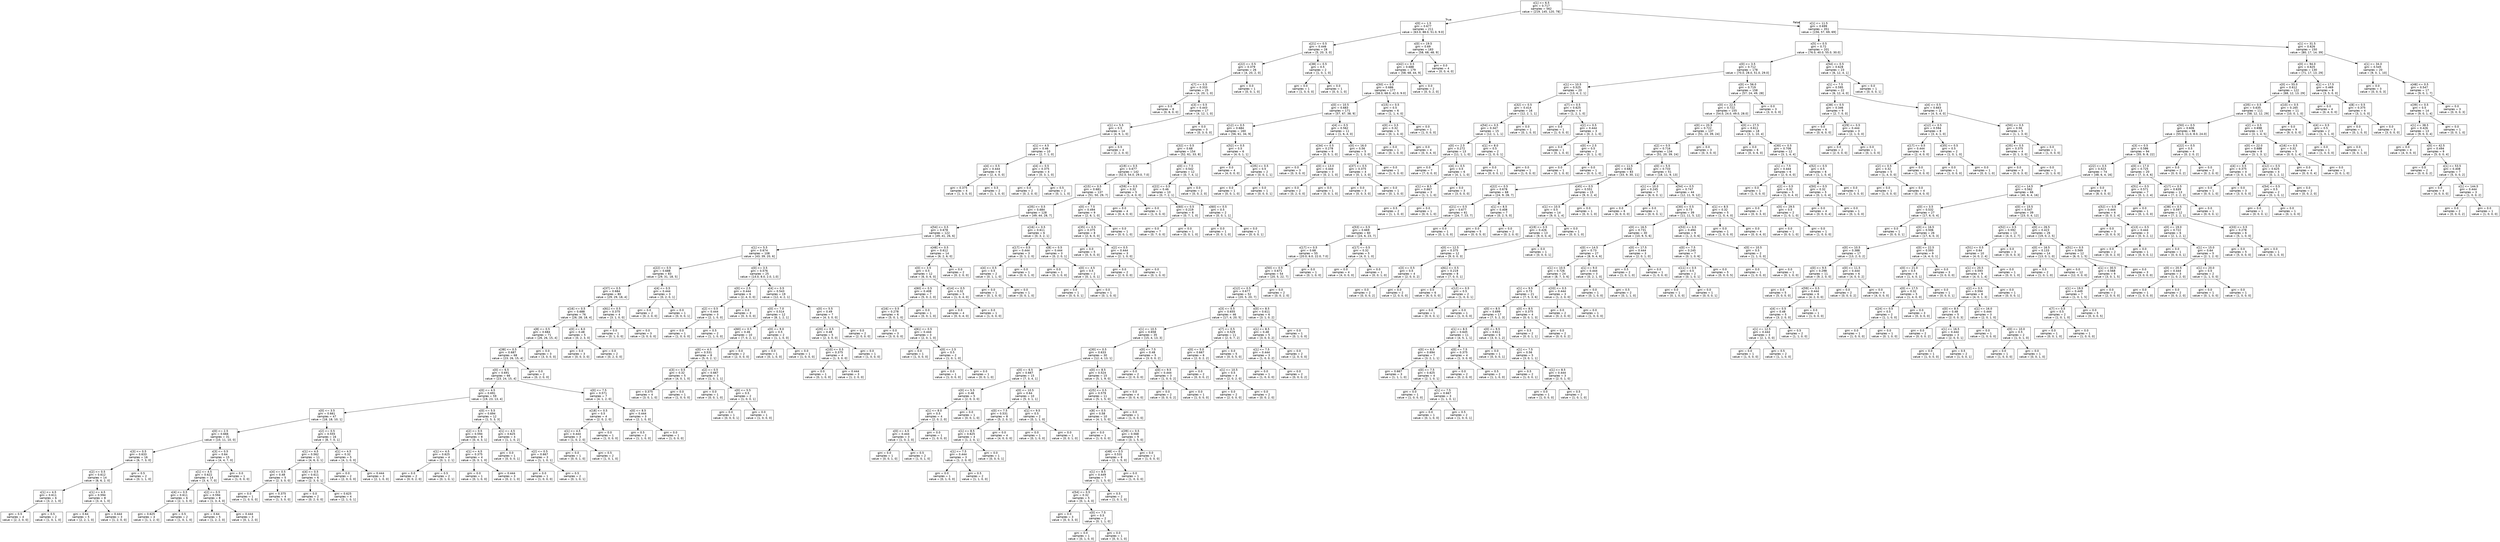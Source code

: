 digraph Tree {
node [shape=box, fontname="helvetica"] ;
edge [fontname="helvetica"] ;
0 [label="x[1] <= 6.5\ngini = 0.717\nsamples = 562\nvalue = [219, 145, 120, 78]"] ;
1 [label="x[0] <= 1.5\ngini = 0.677\nsamples = 211\nvalue = [63.0, 88.0, 51.0, 9.0]"] ;
0 -> 1 [labeldistance=2.5, labelangle=45, headlabel="True"] ;
2 [label="x[21] <= 0.5\ngini = 0.446\nsamples = 28\nvalue = [5, 20, 3, 0]"] ;
1 -> 2 ;
3 [label="x[22] <= 0.5\ngini = 0.379\nsamples = 26\nvalue = [4, 20, 2, 0]"] ;
2 -> 3 ;
4 [label="x[7] <= 0.5\ngini = 0.333\nsamples = 25\nvalue = [4, 20, 1, 0]"] ;
3 -> 4 ;
5 [label="gini = 0.0\nsamples = 8\nvalue = [0, 8, 0, 0]"] ;
4 -> 5 ;
6 [label="x[3] <= 0.5\ngini = 0.443\nsamples = 17\nvalue = [4, 12, 1, 0]"] ;
4 -> 6 ;
7 [label="x[1] <= 5.5\ngini = 0.5\nsamples = 14\nvalue = [4, 9, 1, 0]"] ;
6 -> 7 ;
8 [label="x[1] <= 4.5\ngini = 0.46\nsamples = 10\nvalue = [2, 7, 1, 0]"] ;
7 -> 8 ;
9 [label="x[4] <= 0.5\ngini = 0.444\nsamples = 6\nvalue = [2, 4, 0, 0]"] ;
8 -> 9 ;
10 [label="gini = 0.375\nsamples = 4\nvalue = [1, 3, 0, 0]"] ;
9 -> 10 ;
11 [label="gini = 0.5\nsamples = 2\nvalue = [1, 1, 0, 0]"] ;
9 -> 11 ;
12 [label="x[4] <= 0.5\ngini = 0.375\nsamples = 4\nvalue = [0, 3, 1, 0]"] ;
8 -> 12 ;
13 [label="gini = 0.0\nsamples = 2\nvalue = [0, 2, 0, 0]"] ;
12 -> 13 ;
14 [label="gini = 0.5\nsamples = 2\nvalue = [0, 1, 1, 0]"] ;
12 -> 14 ;
15 [label="gini = 0.5\nsamples = 4\nvalue = [2, 2, 0, 0]"] ;
7 -> 15 ;
16 [label="gini = 0.0\nsamples = 3\nvalue = [0, 3, 0, 0]"] ;
6 -> 16 ;
17 [label="gini = 0.0\nsamples = 1\nvalue = [0, 0, 1, 0]"] ;
3 -> 17 ;
18 [label="x[38] <= 0.5\ngini = 0.5\nsamples = 2\nvalue = [1, 0, 1, 0]"] ;
2 -> 18 ;
19 [label="gini = 0.0\nsamples = 1\nvalue = [1, 0, 0, 0]"] ;
18 -> 19 ;
20 [label="gini = 0.0\nsamples = 1\nvalue = [0, 0, 1, 0]"] ;
18 -> 20 ;
21 [label="x[0] <= 19.5\ngini = 0.69\nsamples = 183\nvalue = [58, 68, 48, 9]"] ;
1 -> 21 ;
22 [label="x[42] <= 0.5\ngini = 0.688\nsamples = 179\nvalue = [58, 68, 44, 9]"] ;
21 -> 22 ;
23 [label="x[50] <= 0.5\ngini = 0.686\nsamples = 177\nvalue = [58.0, 68.0, 42.0, 9.0]"] ;
22 -> 23 ;
24 [label="x[0] <= 10.5\ngini = 0.683\nsamples = 171\nvalue = [57, 67, 38, 9]"] ;
23 -> 24 ;
25 [label="x[12] <= 0.5\ngini = 0.684\nsamples = 160\nvalue = [56, 61, 34, 9]"] ;
24 -> 25 ;
26 [label="x[32] <= 0.5\ngini = 0.68\nsamples = 154\nvalue = [52, 61, 33, 8]"] ;
25 -> 26 ;
27 [label="x[19] <= 0.5\ngini = 0.677\nsamples = 142\nvalue = [52.0, 54.0, 29.0, 7.0]"] ;
26 -> 27 ;
28 [label="x[15] <= 0.5\ngini = 0.681\nsamples = 137\nvalue = [51, 50, 29, 7]"] ;
27 -> 28 ;
29 [label="x[35] <= 0.5\ngini = 0.684\nsamples = 128\nvalue = [49, 44, 28, 7]"] ;
28 -> 29 ;
30 [label="x[54] <= 0.5\ngini = 0.678\nsamples = 122\nvalue = [49, 41, 26, 6]"] ;
29 -> 30 ;
31 [label="x[1] <= 5.5\ngini = 0.674\nsamples = 108\nvalue = [43, 39, 20, 6]"] ;
30 -> 31 ;
32 [label="x[22] <= 0.5\ngini = 0.688\nsamples = 83\nvalue = [29, 31, 18, 5]"] ;
31 -> 32 ;
33 [label="x[37] <= 0.5\ngini = 0.684\nsamples = 80\nvalue = [29, 29, 18, 4]"] ;
32 -> 33 ;
34 [label="x[16] <= 0.5\ngini = 0.688\nsamples = 76\nvalue = [26, 28, 18, 4]"] ;
33 -> 34 ;
35 [label="x[8] <= 0.5\ngini = 0.684\nsamples = 71\nvalue = [26, 26, 15, 4]"] ;
34 -> 35 ;
36 [label="x[38] <= 0.5\ngini = 0.687\nsamples = 68\nvalue = [23, 26, 15, 4]"] ;
35 -> 36 ;
37 [label="x[0] <= 6.5\ngini = 0.691\nsamples = 66\nvalue = [23, 24, 15, 4]"] ;
36 -> 37 ;
38 [label="x[0] <= 4.5\ngini = 0.691\nsamples = 59\nvalue = [19, 23, 13, 4]"] ;
37 -> 38 ;
39 [label="x[0] <= 3.5\ngini = 0.661\nsamples = 47\nvalue = [18, 18, 10, 1]"] ;
38 -> 39 ;
40 [label="x[0] <= 2.5\ngini = 0.666\nsamples = 31\nvalue = [10, 11, 10, 0]"] ;
39 -> 40 ;
41 [label="x[3] <= 0.5\ngini = 0.633\nsamples = 16\nvalue = [6, 7, 3, 0]"] ;
40 -> 41 ;
42 [label="x[2] <= 0.5\ngini = 0.612\nsamples = 14\nvalue = [6, 6, 2, 0]"] ;
41 -> 42 ;
43 [label="x[1] <= 4.5\ngini = 0.611\nsamples = 6\nvalue = [3, 2, 1, 0]"] ;
42 -> 43 ;
44 [label="gini = 0.5\nsamples = 4\nvalue = [2, 2, 0, 0]"] ;
43 -> 44 ;
45 [label="gini = 0.5\nsamples = 2\nvalue = [1, 0, 1, 0]"] ;
43 -> 45 ;
46 [label="x[1] <= 4.5\ngini = 0.594\nsamples = 8\nvalue = [3, 4, 1, 0]"] ;
42 -> 46 ;
47 [label="gini = 0.64\nsamples = 5\nvalue = [2, 2, 1, 0]"] ;
46 -> 47 ;
48 [label="gini = 0.444\nsamples = 3\nvalue = [1, 2, 0, 0]"] ;
46 -> 48 ;
49 [label="gini = 0.5\nsamples = 2\nvalue = [0, 1, 1, 0]"] ;
41 -> 49 ;
50 [label="x[3] <= 0.5\ngini = 0.64\nsamples = 15\nvalue = [4, 4, 7, 0]"] ;
40 -> 50 ;
51 [label="x[1] <= 4.5\ngini = 0.622\nsamples = 14\nvalue = [3, 4, 7, 0]"] ;
50 -> 51 ;
52 [label="x[4] <= 0.5\ngini = 0.611\nsamples = 6\nvalue = [2, 1, 3, 0]"] ;
51 -> 52 ;
53 [label="gini = 0.625\nsamples = 4\nvalue = [1, 1, 2, 0]"] ;
52 -> 53 ;
54 [label="gini = 0.5\nsamples = 2\nvalue = [1, 0, 1, 0]"] ;
52 -> 54 ;
55 [label="x[2] <= 0.5\ngini = 0.594\nsamples = 8\nvalue = [1, 3, 4, 0]"] ;
51 -> 55 ;
56 [label="gini = 0.64\nsamples = 5\nvalue = [1, 2, 2, 0]"] ;
55 -> 56 ;
57 [label="gini = 0.444\nsamples = 3\nvalue = [0, 1, 2, 0]"] ;
55 -> 57 ;
58 [label="gini = 0.0\nsamples = 1\nvalue = [1, 0, 0, 0]"] ;
50 -> 58 ;
59 [label="x[2] <= 0.5\ngini = 0.555\nsamples = 16\nvalue = [8, 7, 0, 1]"] ;
39 -> 59 ;
60 [label="x[1] <= 4.5\ngini = 0.562\nsamples = 11\nvalue = [4, 6, 0, 1]"] ;
59 -> 60 ;
61 [label="x[4] <= 0.5\ngini = 0.48\nsamples = 5\nvalue = [2, 3, 0, 0]"] ;
60 -> 61 ;
62 [label="gini = 0.0\nsamples = 1\nvalue = [1, 0, 0, 0]"] ;
61 -> 62 ;
63 [label="gini = 0.375\nsamples = 4\nvalue = [1, 3, 0, 0]"] ;
61 -> 63 ;
64 [label="x[4] <= 0.5\ngini = 0.611\nsamples = 6\nvalue = [2, 3, 0, 1]"] ;
60 -> 64 ;
65 [label="gini = 0.0\nsamples = 2\nvalue = [0, 2, 0, 0]"] ;
64 -> 65 ;
66 [label="gini = 0.625\nsamples = 4\nvalue = [2, 1, 0, 1]"] ;
64 -> 66 ;
67 [label="x[1] <= 4.5\ngini = 0.32\nsamples = 5\nvalue = [4, 1, 0, 0]"] ;
59 -> 67 ;
68 [label="gini = 0.0\nsamples = 2\nvalue = [2, 0, 0, 0]"] ;
67 -> 68 ;
69 [label="gini = 0.444\nsamples = 3\nvalue = [2, 1, 0, 0]"] ;
67 -> 69 ;
70 [label="x[0] <= 5.5\ngini = 0.694\nsamples = 12\nvalue = [1, 5, 3, 3]"] ;
38 -> 70 ;
71 [label="x[2] <= 0.5\ngini = 0.594\nsamples = 8\nvalue = [0, 4, 3, 1]"] ;
70 -> 71 ;
72 [label="x[1] <= 4.5\ngini = 0.625\nsamples = 4\nvalue = [0, 1, 2, 1]"] ;
71 -> 72 ;
73 [label="gini = 0.0\nsamples = 2\nvalue = [0, 0, 2, 0]"] ;
72 -> 73 ;
74 [label="gini = 0.5\nsamples = 2\nvalue = [0, 1, 0, 1]"] ;
72 -> 74 ;
75 [label="x[1] <= 4.5\ngini = 0.375\nsamples = 4\nvalue = [0, 3, 1, 0]"] ;
71 -> 75 ;
76 [label="gini = 0.0\nsamples = 1\nvalue = [0, 1, 0, 0]"] ;
75 -> 76 ;
77 [label="gini = 0.444\nsamples = 3\nvalue = [0, 2, 1, 0]"] ;
75 -> 77 ;
78 [label="x[1] <= 4.5\ngini = 0.625\nsamples = 4\nvalue = [1, 1, 0, 2]"] ;
70 -> 78 ;
79 [label="gini = 0.0\nsamples = 1\nvalue = [0, 0, 0, 1]"] ;
78 -> 79 ;
80 [label="x[2] <= 0.5\ngini = 0.667\nsamples = 3\nvalue = [1, 1, 0, 1]"] ;
78 -> 80 ;
81 [label="gini = 0.0\nsamples = 1\nvalue = [1, 0, 0, 0]"] ;
80 -> 81 ;
82 [label="gini = 0.5\nsamples = 2\nvalue = [0, 1, 0, 1]"] ;
80 -> 82 ;
83 [label="x[0] <= 7.5\ngini = 0.571\nsamples = 7\nvalue = [4, 1, 2, 0]"] ;
37 -> 83 ;
84 [label="x[18] <= 0.5\ngini = 0.5\nsamples = 4\nvalue = [2, 0, 2, 0]"] ;
83 -> 84 ;
85 [label="x[1] <= 4.5\ngini = 0.444\nsamples = 3\nvalue = [1, 0, 2, 0]"] ;
84 -> 85 ;
86 [label="gini = 0.0\nsamples = 1\nvalue = [0, 0, 1, 0]"] ;
85 -> 86 ;
87 [label="gini = 0.5\nsamples = 2\nvalue = [1, 0, 1, 0]"] ;
85 -> 87 ;
88 [label="gini = 0.0\nsamples = 1\nvalue = [1, 0, 0, 0]"] ;
84 -> 88 ;
89 [label="x[0] <= 8.5\ngini = 0.444\nsamples = 3\nvalue = [2, 1, 0, 0]"] ;
83 -> 89 ;
90 [label="gini = 0.5\nsamples = 2\nvalue = [1, 1, 0, 0]"] ;
89 -> 90 ;
91 [label="gini = 0.0\nsamples = 1\nvalue = [1, 0, 0, 0]"] ;
89 -> 91 ;
92 [label="gini = 0.0\nsamples = 2\nvalue = [0, 2, 0, 0]"] ;
36 -> 92 ;
93 [label="gini = 0.0\nsamples = 3\nvalue = [3, 0, 0, 0]"] ;
35 -> 93 ;
94 [label="x[0] <= 6.0\ngini = 0.48\nsamples = 5\nvalue = [0, 2, 3, 0]"] ;
34 -> 94 ;
95 [label="gini = 0.0\nsamples = 3\nvalue = [0, 0, 3, 0]"] ;
94 -> 95 ;
96 [label="gini = 0.0\nsamples = 2\nvalue = [0, 2, 0, 0]"] ;
94 -> 96 ;
97 [label="x[61] <= 0.5\ngini = 0.375\nsamples = 4\nvalue = [3, 1, 0, 0]"] ;
33 -> 97 ;
98 [label="gini = 0.0\nsamples = 1\nvalue = [0, 1, 0, 0]"] ;
97 -> 98 ;
99 [label="gini = 0.0\nsamples = 3\nvalue = [3, 0, 0, 0]"] ;
97 -> 99 ;
100 [label="x[4] <= 0.5\ngini = 0.444\nsamples = 3\nvalue = [0, 2, 0, 1]"] ;
32 -> 100 ;
101 [label="gini = 0.0\nsamples = 2\nvalue = [0, 2, 0, 0]"] ;
100 -> 101 ;
102 [label="gini = 0.0\nsamples = 1\nvalue = [0, 0, 0, 1]"] ;
100 -> 102 ;
103 [label="x[0] <= 3.5\ngini = 0.576\nsamples = 25\nvalue = [14.0, 8.0, 2.0, 1.0]"] ;
31 -> 103 ;
104 [label="x[0] <= 2.5\ngini = 0.444\nsamples = 6\nvalue = [2, 4, 0, 0]"] ;
103 -> 104 ;
105 [label="x[2] <= 0.5\ngini = 0.444\nsamples = 3\nvalue = [2, 1, 0, 0]"] ;
104 -> 105 ;
106 [label="gini = 0.0\nsamples = 1\nvalue = [1, 0, 0, 0]"] ;
105 -> 106 ;
107 [label="gini = 0.5\nsamples = 2\nvalue = [1, 1, 0, 0]"] ;
105 -> 107 ;
108 [label="gini = 0.0\nsamples = 3\nvalue = [0, 3, 0, 0]"] ;
104 -> 108 ;
109 [label="x[4] <= 0.5\ngini = 0.543\nsamples = 19\nvalue = [12, 4, 2, 1]"] ;
103 -> 109 ;
110 [label="x[0] <= 7.0\ngini = 0.514\nsamples = 12\nvalue = [8, 1, 2, 1]"] ;
109 -> 110 ;
111 [label="x[60] <= 0.5\ngini = 0.46\nsamples = 10\nvalue = [7, 0, 2, 1]"] ;
110 -> 111 ;
112 [label="x[0] <= 4.5\ngini = 0.531\nsamples = 8\nvalue = [5, 0, 2, 1]"] ;
111 -> 112 ;
113 [label="x[3] <= 0.5\ngini = 0.32\nsamples = 5\nvalue = [4, 0, 1, 0]"] ;
112 -> 113 ;
114 [label="gini = 0.375\nsamples = 4\nvalue = [3, 0, 1, 0]"] ;
113 -> 114 ;
115 [label="gini = 0.0\nsamples = 1\nvalue = [1, 0, 0, 0]"] ;
113 -> 115 ;
116 [label="x[2] <= 0.5\ngini = 0.667\nsamples = 3\nvalue = [1, 0, 1, 1]"] ;
112 -> 116 ;
117 [label="gini = 0.0\nsamples = 1\nvalue = [0, 0, 1, 0]"] ;
116 -> 117 ;
118 [label="x[0] <= 5.5\ngini = 0.5\nsamples = 2\nvalue = [1, 0, 0, 1]"] ;
116 -> 118 ;
119 [label="gini = 0.0\nsamples = 1\nvalue = [0, 0, 0, 1]"] ;
118 -> 119 ;
120 [label="gini = 0.0\nsamples = 1\nvalue = [1, 0, 0, 0]"] ;
118 -> 120 ;
121 [label="gini = 0.0\nsamples = 2\nvalue = [2, 0, 0, 0]"] ;
111 -> 121 ;
122 [label="x[0] <= 9.0\ngini = 0.5\nsamples = 2\nvalue = [1, 1, 0, 0]"] ;
110 -> 122 ;
123 [label="gini = 0.0\nsamples = 1\nvalue = [0, 1, 0, 0]"] ;
122 -> 123 ;
124 [label="gini = 0.0\nsamples = 1\nvalue = [1, 0, 0, 0]"] ;
122 -> 124 ;
125 [label="x[0] <= 5.5\ngini = 0.49\nsamples = 7\nvalue = [4, 3, 0, 0]"] ;
109 -> 125 ;
126 [label="x[20] <= 0.5\ngini = 0.48\nsamples = 5\nvalue = [2, 3, 0, 0]"] ;
125 -> 126 ;
127 [label="x[10] <= 0.5\ngini = 0.375\nsamples = 4\nvalue = [1, 3, 0, 0]"] ;
126 -> 127 ;
128 [label="gini = 0.0\nsamples = 1\nvalue = [0, 1, 0, 0]"] ;
127 -> 128 ;
129 [label="gini = 0.444\nsamples = 3\nvalue = [1, 2, 0, 0]"] ;
127 -> 129 ;
130 [label="gini = 0.0\nsamples = 1\nvalue = [1, 0, 0, 0]"] ;
126 -> 130 ;
131 [label="gini = 0.0\nsamples = 2\nvalue = [2, 0, 0, 0]"] ;
125 -> 131 ;
132 [label="x[48] <= 0.5\ngini = 0.612\nsamples = 14\nvalue = [6, 2, 6, 0]"] ;
30 -> 132 ;
133 [label="x[0] <= 3.5\ngini = 0.5\nsamples = 12\nvalue = [6, 0, 6, 0]"] ;
132 -> 133 ;
134 [label="x[60] <= 0.5\ngini = 0.408\nsamples = 7\nvalue = [5, 0, 2, 0]"] ;
133 -> 134 ;
135 [label="x[16] <= 0.5\ngini = 0.278\nsamples = 6\nvalue = [5, 0, 1, 0]"] ;
134 -> 135 ;
136 [label="gini = 0.0\nsamples = 3\nvalue = [3, 0, 0, 0]"] ;
135 -> 136 ;
137 [label="x[61] <= 0.5\ngini = 0.444\nsamples = 3\nvalue = [2, 0, 1, 0]"] ;
135 -> 137 ;
138 [label="gini = 0.0\nsamples = 1\nvalue = [1, 0, 0, 0]"] ;
137 -> 138 ;
139 [label="x[0] <= 2.5\ngini = 0.5\nsamples = 2\nvalue = [1, 0, 1, 0]"] ;
137 -> 139 ;
140 [label="gini = 0.0\nsamples = 1\nvalue = [1, 0, 0, 0]"] ;
139 -> 140 ;
141 [label="gini = 0.0\nsamples = 1\nvalue = [0, 0, 1, 0]"] ;
139 -> 141 ;
142 [label="gini = 0.0\nsamples = 1\nvalue = [0, 0, 1, 0]"] ;
134 -> 142 ;
143 [label="x[14] <= 0.5\ngini = 0.32\nsamples = 5\nvalue = [1, 0, 4, 0]"] ;
133 -> 143 ;
144 [label="gini = 0.0\nsamples = 4\nvalue = [0, 0, 4, 0]"] ;
143 -> 144 ;
145 [label="gini = 0.0\nsamples = 1\nvalue = [1, 0, 0, 0]"] ;
143 -> 145 ;
146 [label="gini = 0.0\nsamples = 2\nvalue = [0, 2, 0, 0]"] ;
132 -> 146 ;
147 [label="x[16] <= 0.5\ngini = 0.611\nsamples = 6\nvalue = [0, 3, 2, 1]"] ;
29 -> 147 ;
148 [label="x[17] <= 0.5\ngini = 0.444\nsamples = 3\nvalue = [0, 1, 2, 0]"] ;
147 -> 148 ;
149 [label="x[4] <= 0.5\ngini = 0.5\nsamples = 2\nvalue = [0, 1, 1, 0]"] ;
148 -> 149 ;
150 [label="gini = 0.0\nsamples = 1\nvalue = [0, 1, 0, 0]"] ;
149 -> 150 ;
151 [label="gini = 0.0\nsamples = 1\nvalue = [0, 0, 1, 0]"] ;
149 -> 151 ;
152 [label="gini = 0.0\nsamples = 1\nvalue = [0, 0, 1, 0]"] ;
148 -> 152 ;
153 [label="x[8] <= 0.5\ngini = 0.444\nsamples = 3\nvalue = [0, 2, 0, 1]"] ;
147 -> 153 ;
154 [label="gini = 0.0\nsamples = 1\nvalue = [0, 1, 0, 0]"] ;
153 -> 154 ;
155 [label="x[0] <= 4.5\ngini = 0.5\nsamples = 2\nvalue = [0, 1, 0, 1]"] ;
153 -> 155 ;
156 [label="gini = 0.0\nsamples = 1\nvalue = [0, 0, 0, 1]"] ;
155 -> 156 ;
157 [label="gini = 0.0\nsamples = 1\nvalue = [0, 1, 0, 0]"] ;
155 -> 157 ;
158 [label="x[0] <= 7.5\ngini = 0.494\nsamples = 9\nvalue = [2, 6, 1, 0]"] ;
28 -> 158 ;
159 [label="x[35] <= 0.5\ngini = 0.375\nsamples = 8\nvalue = [2, 6, 0, 0]"] ;
158 -> 159 ;
160 [label="gini = 0.0\nsamples = 5\nvalue = [0, 5, 0, 0]"] ;
159 -> 160 ;
161 [label="x[2] <= 0.5\ngini = 0.444\nsamples = 3\nvalue = [2, 1, 0, 0]"] ;
159 -> 161 ;
162 [label="gini = 0.0\nsamples = 2\nvalue = [2, 0, 0, 0]"] ;
161 -> 162 ;
163 [label="gini = 0.0\nsamples = 1\nvalue = [0, 1, 0, 0]"] ;
161 -> 163 ;
164 [label="gini = 0.0\nsamples = 1\nvalue = [0, 0, 1, 0]"] ;
158 -> 164 ;
165 [label="x[59] <= 0.5\ngini = 0.32\nsamples = 5\nvalue = [1, 4, 0, 0]"] ;
27 -> 165 ;
166 [label="gini = 0.0\nsamples = 4\nvalue = [0, 4, 0, 0]"] ;
165 -> 166 ;
167 [label="gini = 0.0\nsamples = 1\nvalue = [1, 0, 0, 0]"] ;
165 -> 167 ;
168 [label="x[0] <= 7.5\ngini = 0.542\nsamples = 12\nvalue = [0, 7, 4, 1]"] ;
26 -> 168 ;
169 [label="x[22] <= 0.5\ngini = 0.46\nsamples = 10\nvalue = [0, 7, 2, 1]"] ;
168 -> 169 ;
170 [label="x[60] <= 0.5\ngini = 0.219\nsamples = 8\nvalue = [0, 7, 1, 0]"] ;
169 -> 170 ;
171 [label="gini = 0.0\nsamples = 7\nvalue = [0, 7, 0, 0]"] ;
170 -> 171 ;
172 [label="gini = 0.0\nsamples = 1\nvalue = [0, 0, 1, 0]"] ;
170 -> 172 ;
173 [label="x[60] <= 0.5\ngini = 0.5\nsamples = 2\nvalue = [0, 0, 1, 1]"] ;
169 -> 173 ;
174 [label="gini = 0.0\nsamples = 1\nvalue = [0, 0, 1, 0]"] ;
173 -> 174 ;
175 [label="gini = 0.0\nsamples = 1\nvalue = [0, 0, 0, 1]"] ;
173 -> 175 ;
176 [label="gini = 0.0\nsamples = 2\nvalue = [0, 0, 2, 0]"] ;
168 -> 176 ;
177 [label="x[52] <= 0.5\ngini = 0.5\nsamples = 6\nvalue = [4, 0, 1, 1]"] ;
25 -> 177 ;
178 [label="gini = 0.0\nsamples = 4\nvalue = [4, 0, 0, 0]"] ;
177 -> 178 ;
179 [label="x[35] <= 0.5\ngini = 0.5\nsamples = 2\nvalue = [0, 0, 1, 1]"] ;
177 -> 179 ;
180 [label="gini = 0.0\nsamples = 1\nvalue = [0, 0, 1, 0]"] ;
179 -> 180 ;
181 [label="gini = 0.0\nsamples = 1\nvalue = [0, 0, 0, 1]"] ;
179 -> 181 ;
182 [label="x[4] <= 0.5\ngini = 0.562\nsamples = 11\nvalue = [1, 6, 4, 0]"] ;
24 -> 182 ;
183 [label="x[34] <= 0.5\ngini = 0.278\nsamples = 6\nvalue = [0, 5, 1, 0]"] ;
182 -> 183 ;
184 [label="gini = 0.0\nsamples = 3\nvalue = [0, 3, 0, 0]"] ;
183 -> 184 ;
185 [label="x[0] <= 13.0\ngini = 0.444\nsamples = 3\nvalue = [0, 2, 1, 0]"] ;
183 -> 185 ;
186 [label="gini = 0.0\nsamples = 2\nvalue = [0, 2, 0, 0]"] ;
185 -> 186 ;
187 [label="gini = 0.0\nsamples = 1\nvalue = [0, 0, 1, 0]"] ;
185 -> 187 ;
188 [label="x[0] <= 16.0\ngini = 0.56\nsamples = 5\nvalue = [1, 1, 3, 0]"] ;
182 -> 188 ;
189 [label="x[37] <= 0.5\ngini = 0.375\nsamples = 4\nvalue = [0, 1, 3, 0]"] ;
188 -> 189 ;
190 [label="gini = 0.0\nsamples = 3\nvalue = [0, 0, 3, 0]"] ;
189 -> 190 ;
191 [label="gini = 0.0\nsamples = 1\nvalue = [0, 1, 0, 0]"] ;
189 -> 191 ;
192 [label="gini = 0.0\nsamples = 1\nvalue = [1, 0, 0, 0]"] ;
188 -> 192 ;
193 [label="x[15] <= 0.5\ngini = 0.5\nsamples = 6\nvalue = [1, 1, 4, 0]"] ;
23 -> 193 ;
194 [label="x[0] <= 3.5\ngini = 0.32\nsamples = 5\nvalue = [0, 1, 4, 0]"] ;
193 -> 194 ;
195 [label="gini = 0.0\nsamples = 1\nvalue = [0, 1, 0, 0]"] ;
194 -> 195 ;
196 [label="gini = 0.0\nsamples = 4\nvalue = [0, 0, 4, 0]"] ;
194 -> 196 ;
197 [label="gini = 0.0\nsamples = 1\nvalue = [1, 0, 0, 0]"] ;
193 -> 197 ;
198 [label="gini = 0.0\nsamples = 2\nvalue = [0, 0, 2, 0]"] ;
22 -> 198 ;
199 [label="gini = 0.0\nsamples = 4\nvalue = [0, 0, 4, 0]"] ;
21 -> 199 ;
200 [label="x[1] <= 11.5\ngini = 0.699\nsamples = 351\nvalue = [156, 57, 69, 69]"] ;
0 -> 200 [labeldistance=2.5, labelangle=-45, headlabel="False"] ;
201 [label="x[5] <= 0.5\ngini = 0.72\nsamples = 201\nvalue = [76.0, 40.0, 55.0, 30.0]"] ;
200 -> 201 ;
202 [label="x[0] <= 3.5\ngini = 0.712\nsamples = 178\nvalue = [70.0, 28.0, 51.0, 29.0]"] ;
201 -> 202 ;
203 [label="x[1] <= 10.5\ngini = 0.525\nsamples = 20\nvalue = [13, 4, 2, 1]"] ;
202 -> 203 ;
204 [label="x[32] <= 0.5\ngini = 0.414\nsamples = 16\nvalue = [12, 2, 1, 1]"] ;
203 -> 204 ;
205 [label="x[54] <= 0.5\ngini = 0.347\nsamples = 15\nvalue = [12, 1, 1, 1]"] ;
204 -> 205 ;
206 [label="x[0] <= 2.5\ngini = 0.272\nsamples = 13\nvalue = [11, 1, 1, 0]"] ;
205 -> 206 ;
207 [label="gini = 0.0\nsamples = 7\nvalue = [7, 0, 0, 0]"] ;
206 -> 207 ;
208 [label="x[4] <= 0.5\ngini = 0.5\nsamples = 6\nvalue = [4, 1, 1, 0]"] ;
206 -> 208 ;
209 [label="x[1] <= 8.5\ngini = 0.667\nsamples = 3\nvalue = [1, 1, 1, 0]"] ;
208 -> 209 ;
210 [label="gini = 0.5\nsamples = 2\nvalue = [1, 1, 0, 0]"] ;
209 -> 210 ;
211 [label="gini = 0.0\nsamples = 1\nvalue = [0, 0, 1, 0]"] ;
209 -> 211 ;
212 [label="gini = 0.0\nsamples = 3\nvalue = [3, 0, 0, 0]"] ;
208 -> 212 ;
213 [label="x[1] <= 8.0\ngini = 0.5\nsamples = 2\nvalue = [1, 0, 0, 1]"] ;
205 -> 213 ;
214 [label="gini = 0.0\nsamples = 1\nvalue = [0, 0, 0, 1]"] ;
213 -> 214 ;
215 [label="gini = 0.0\nsamples = 1\nvalue = [1, 0, 0, 0]"] ;
213 -> 215 ;
216 [label="gini = 0.0\nsamples = 1\nvalue = [0, 1, 0, 0]"] ;
204 -> 216 ;
217 [label="x[7] <= 0.5\ngini = 0.625\nsamples = 4\nvalue = [1, 2, 1, 0]"] ;
203 -> 217 ;
218 [label="gini = 0.0\nsamples = 1\nvalue = [1, 0, 0, 0]"] ;
217 -> 218 ;
219 [label="x[2] <= 0.5\ngini = 0.444\nsamples = 3\nvalue = [0, 2, 1, 0]"] ;
217 -> 219 ;
220 [label="gini = 0.0\nsamples = 1\nvalue = [0, 1, 0, 0]"] ;
219 -> 220 ;
221 [label="x[0] <= 2.5\ngini = 0.5\nsamples = 2\nvalue = [0, 1, 1, 0]"] ;
219 -> 221 ;
222 [label="gini = 0.0\nsamples = 1\nvalue = [0, 1, 0, 0]"] ;
221 -> 222 ;
223 [label="gini = 0.0\nsamples = 1\nvalue = [0, 0, 1, 0]"] ;
221 -> 223 ;
224 [label="x[0] <= 56.0\ngini = 0.719\nsamples = 158\nvalue = [57, 24, 49, 28]"] ;
202 -> 224 ;
225 [label="x[0] <= 22.5\ngini = 0.722\nsamples = 155\nvalue = [54.0, 24.0, 49.0, 28.0]"] ;
224 -> 225 ;
226 [label="x[0] <= 20.5\ngini = 0.722\nsamples = 137\nvalue = [51, 23, 39, 24]"] ;
225 -> 226 ;
227 [label="x[2] <= 0.5\ngini = 0.716\nsamples = 134\nvalue = [51, 20, 39, 24]"] ;
226 -> 227 ;
228 [label="x[0] <= 11.5\ngini = 0.682\nsamples = 83\nvalue = [33, 9, 30, 11]"] ;
227 -> 228 ;
229 [label="x[22] <= 0.5\ngini = 0.678\nsamples = 68\nvalue = [24, 9, 28, 7]"] ;
228 -> 229 ;
230 [label="x[21] <= 0.5\ngini = 0.677\nsamples = 61\nvalue = [24, 7, 23, 7]"] ;
229 -> 230 ;
231 [label="x[53] <= 0.5\ngini = 0.669\nsamples = 60\nvalue = [24, 6, 23, 7]"] ;
230 -> 231 ;
232 [label="x[17] <= 0.5\ngini = 0.68\nsamples = 55\nvalue = [20.0, 6.0, 22.0, 7.0]"] ;
231 -> 232 ;
233 [label="x[50] <= 0.5\ngini = 0.671\nsamples = 54\nvalue = [20, 5, 22, 7]"] ;
232 -> 233 ;
234 [label="x[12] <= 0.5\ngini = 0.677\nsamples = 52\nvalue = [20, 5, 20, 7]"] ;
233 -> 234 ;
235 [label="x[3] <= 0.5\ngini = 0.655\nsamples = 46\nvalue = [17, 4, 20, 5]"] ;
234 -> 235 ;
236 [label="x[1] <= 10.5\ngini = 0.658\nsamples = 35\nvalue = [15, 4, 13, 3]"] ;
235 -> 236 ;
237 [label="x[30] <= 0.5\ngini = 0.633\nsamples = 30\nvalue = [12, 4, 13, 1]"] ;
236 -> 237 ;
238 [label="x[0] <= 6.5\ngini = 0.667\nsamples = 15\nvalue = [7, 3, 4, 1]"] ;
237 -> 238 ;
239 [label="x[0] <= 5.5\ngini = 0.48\nsamples = 5\nvalue = [2, 0, 3, 0]"] ;
238 -> 239 ;
240 [label="x[1] <= 8.0\ngini = 0.5\nsamples = 4\nvalue = [2, 0, 2, 0]"] ;
239 -> 240 ;
241 [label="x[0] <= 4.5\ngini = 0.444\nsamples = 3\nvalue = [1, 0, 2, 0]"] ;
240 -> 241 ;
242 [label="gini = 0.0\nsamples = 1\nvalue = [0, 0, 1, 0]"] ;
241 -> 242 ;
243 [label="gini = 0.5\nsamples = 2\nvalue = [1, 0, 1, 0]"] ;
241 -> 243 ;
244 [label="gini = 0.0\nsamples = 1\nvalue = [1, 0, 0, 0]"] ;
240 -> 244 ;
245 [label="gini = 0.0\nsamples = 1\nvalue = [0, 0, 1, 0]"] ;
239 -> 245 ;
246 [label="x[0] <= 10.5\ngini = 0.64\nsamples = 10\nvalue = [5, 3, 1, 1]"] ;
238 -> 246 ;
247 [label="x[0] <= 7.5\ngini = 0.531\nsamples = 8\nvalue = [5, 2, 0, 1]"] ;
246 -> 247 ;
248 [label="x[1] <= 8.5\ngini = 0.625\nsamples = 4\nvalue = [1, 2, 0, 1]"] ;
247 -> 248 ;
249 [label="x[1] <= 7.5\ngini = 0.444\nsamples = 3\nvalue = [1, 2, 0, 0]"] ;
248 -> 249 ;
250 [label="gini = 0.0\nsamples = 1\nvalue = [0, 1, 0, 0]"] ;
249 -> 250 ;
251 [label="gini = 0.5\nsamples = 2\nvalue = [1, 1, 0, 0]"] ;
249 -> 251 ;
252 [label="gini = 0.0\nsamples = 1\nvalue = [0, 0, 0, 1]"] ;
248 -> 252 ;
253 [label="gini = 0.0\nsamples = 4\nvalue = [4, 0, 0, 0]"] ;
247 -> 253 ;
254 [label="x[1] <= 9.5\ngini = 0.5\nsamples = 2\nvalue = [0, 1, 1, 0]"] ;
246 -> 254 ;
255 [label="gini = 0.0\nsamples = 1\nvalue = [0, 1, 0, 0]"] ;
254 -> 255 ;
256 [label="gini = 0.0\nsamples = 1\nvalue = [0, 0, 1, 0]"] ;
254 -> 256 ;
257 [label="x[0] <= 8.5\ngini = 0.524\nsamples = 15\nvalue = [5, 1, 9, 0]"] ;
237 -> 257 ;
258 [label="x[25] <= 0.5\ngini = 0.579\nsamples = 11\nvalue = [5, 1, 5, 0]"] ;
257 -> 258 ;
259 [label="x[8] <= 0.5\ngini = 0.58\nsamples = 10\nvalue = [4, 1, 5, 0]"] ;
258 -> 259 ;
260 [label="gini = 0.0\nsamples = 1\nvalue = [1, 0, 0, 0]"] ;
259 -> 260 ;
261 [label="x[39] <= 0.5\ngini = 0.568\nsamples = 9\nvalue = [3, 1, 5, 0]"] ;
259 -> 261 ;
262 [label="x[48] <= 0.5\ngini = 0.531\nsamples = 8\nvalue = [2, 1, 5, 0]"] ;
261 -> 262 ;
263 [label="x[1] <= 8.5\ngini = 0.449\nsamples = 7\nvalue = [1, 1, 5, 0]"] ;
262 -> 263 ;
264 [label="x[54] <= 0.5\ngini = 0.32\nsamples = 5\nvalue = [0, 1, 4, 0]"] ;
263 -> 264 ;
265 [label="gini = 0.0\nsamples = 3\nvalue = [0, 0, 3, 0]"] ;
264 -> 265 ;
266 [label="x[0] <= 7.5\ngini = 0.5\nsamples = 2\nvalue = [0, 1, 1, 0]"] ;
264 -> 266 ;
267 [label="gini = 0.0\nsamples = 1\nvalue = [0, 1, 0, 0]"] ;
266 -> 267 ;
268 [label="gini = 0.0\nsamples = 1\nvalue = [0, 0, 1, 0]"] ;
266 -> 268 ;
269 [label="gini = 0.5\nsamples = 2\nvalue = [1, 0, 1, 0]"] ;
263 -> 269 ;
270 [label="gini = 0.0\nsamples = 1\nvalue = [1, 0, 0, 0]"] ;
262 -> 270 ;
271 [label="gini = 0.0\nsamples = 1\nvalue = [1, 0, 0, 0]"] ;
261 -> 271 ;
272 [label="gini = 0.0\nsamples = 1\nvalue = [1, 0, 0, 0]"] ;
258 -> 272 ;
273 [label="gini = 0.0\nsamples = 4\nvalue = [0, 0, 4, 0]"] ;
257 -> 273 ;
274 [label="x[0] <= 7.5\ngini = 0.48\nsamples = 5\nvalue = [3, 0, 0, 2]"] ;
236 -> 274 ;
275 [label="gini = 0.0\nsamples = 2\nvalue = [2, 0, 0, 0]"] ;
274 -> 275 ;
276 [label="x[0] <= 9.5\ngini = 0.444\nsamples = 3\nvalue = [1, 0, 0, 2]"] ;
274 -> 276 ;
277 [label="gini = 0.0\nsamples = 2\nvalue = [0, 0, 0, 2]"] ;
276 -> 277 ;
278 [label="gini = 0.0\nsamples = 1\nvalue = [1, 0, 0, 0]"] ;
276 -> 278 ;
279 [label="x[7] <= 0.5\ngini = 0.529\nsamples = 11\nvalue = [2, 0, 7, 2]"] ;
235 -> 279 ;
280 [label="x[0] <= 5.0\ngini = 0.667\nsamples = 6\nvalue = [2, 0, 2, 2]"] ;
279 -> 280 ;
281 [label="gini = 0.0\nsamples = 2\nvalue = [0, 0, 0, 2]"] ;
280 -> 281 ;
282 [label="x[1] <= 10.5\ngini = 0.5\nsamples = 4\nvalue = [2, 0, 2, 0]"] ;
280 -> 282 ;
283 [label="gini = 0.0\nsamples = 2\nvalue = [2, 0, 0, 0]"] ;
282 -> 283 ;
284 [label="gini = 0.0\nsamples = 2\nvalue = [0, 0, 2, 0]"] ;
282 -> 284 ;
285 [label="gini = 0.0\nsamples = 5\nvalue = [0, 0, 5, 0]"] ;
279 -> 285 ;
286 [label="x[0] <= 8.5\ngini = 0.611\nsamples = 6\nvalue = [3, 1, 0, 2]"] ;
234 -> 286 ;
287 [label="x[1] <= 8.5\ngini = 0.48\nsamples = 5\nvalue = [3, 0, 0, 2]"] ;
286 -> 287 ;
288 [label="x[1] <= 7.5\ngini = 0.444\nsamples = 3\nvalue = [1, 0, 0, 2]"] ;
287 -> 288 ;
289 [label="gini = 0.0\nsamples = 1\nvalue = [1, 0, 0, 0]"] ;
288 -> 289 ;
290 [label="gini = 0.0\nsamples = 2\nvalue = [0, 0, 0, 2]"] ;
288 -> 290 ;
291 [label="gini = 0.0\nsamples = 2\nvalue = [2, 0, 0, 0]"] ;
287 -> 291 ;
292 [label="gini = 0.0\nsamples = 1\nvalue = [0, 1, 0, 0]"] ;
286 -> 292 ;
293 [label="gini = 0.0\nsamples = 2\nvalue = [0, 0, 2, 0]"] ;
233 -> 293 ;
294 [label="gini = 0.0\nsamples = 1\nvalue = [0, 1, 0, 0]"] ;
232 -> 294 ;
295 [label="x[17] <= 0.5\ngini = 0.32\nsamples = 5\nvalue = [4, 0, 1, 0]"] ;
231 -> 295 ;
296 [label="gini = 0.0\nsamples = 4\nvalue = [4, 0, 0, 0]"] ;
295 -> 296 ;
297 [label="gini = 0.0\nsamples = 1\nvalue = [0, 0, 1, 0]"] ;
295 -> 297 ;
298 [label="gini = 0.0\nsamples = 1\nvalue = [0, 1, 0, 0]"] ;
230 -> 298 ;
299 [label="x[1] <= 8.5\ngini = 0.408\nsamples = 7\nvalue = [0, 2, 5, 0]"] ;
229 -> 299 ;
300 [label="gini = 0.0\nsamples = 5\nvalue = [0, 0, 5, 0]"] ;
299 -> 300 ;
301 [label="gini = 0.0\nsamples = 2\nvalue = [0, 2, 0, 0]"] ;
299 -> 301 ;
302 [label="x[45] <= 0.5\ngini = 0.551\nsamples = 15\nvalue = [9, 0, 2, 4]"] ;
228 -> 302 ;
303 [label="x[1] <= 10.5\ngini = 0.5\nsamples = 14\nvalue = [9, 0, 1, 4]"] ;
302 -> 303 ;
304 [label="x[19] <= 0.5\ngini = 0.426\nsamples = 13\nvalue = [9, 0, 0, 4]"] ;
303 -> 304 ;
305 [label="x[0] <= 12.5\ngini = 0.375\nsamples = 12\nvalue = [9, 0, 0, 3]"] ;
304 -> 305 ;
306 [label="x[3] <= 0.5\ngini = 0.5\nsamples = 4\nvalue = [2, 0, 0, 2]"] ;
305 -> 306 ;
307 [label="gini = 0.0\nsamples = 2\nvalue = [0, 0, 0, 2]"] ;
306 -> 307 ;
308 [label="gini = 0.0\nsamples = 2\nvalue = [2, 0, 0, 0]"] ;
306 -> 308 ;
309 [label="x[61] <= 0.5\ngini = 0.219\nsamples = 8\nvalue = [7, 0, 0, 1]"] ;
305 -> 309 ;
310 [label="gini = 0.0\nsamples = 6\nvalue = [6, 0, 0, 0]"] ;
309 -> 310 ;
311 [label="x[12] <= 0.5\ngini = 0.5\nsamples = 2\nvalue = [1, 0, 0, 1]"] ;
309 -> 311 ;
312 [label="gini = 0.0\nsamples = 1\nvalue = [0, 0, 0, 1]"] ;
311 -> 312 ;
313 [label="gini = 0.0\nsamples = 1\nvalue = [1, 0, 0, 0]"] ;
311 -> 313 ;
314 [label="gini = 0.0\nsamples = 1\nvalue = [0, 0, 0, 1]"] ;
304 -> 314 ;
315 [label="gini = 0.0\nsamples = 1\nvalue = [0, 0, 1, 0]"] ;
303 -> 315 ;
316 [label="gini = 0.0\nsamples = 1\nvalue = [0, 0, 1, 0]"] ;
302 -> 316 ;
317 [label="x[0] <= 5.5\ngini = 0.733\nsamples = 51\nvalue = [18, 11, 9, 13]"] ;
227 -> 317 ;
318 [label="x[1] <= 10.0\ngini = 0.245\nsamples = 7\nvalue = [6, 0, 0, 1]"] ;
317 -> 318 ;
319 [label="gini = 0.0\nsamples = 6\nvalue = [6, 0, 0, 0]"] ;
318 -> 319 ;
320 [label="gini = 0.0\nsamples = 1\nvalue = [0, 0, 0, 1]"] ;
318 -> 320 ;
321 [label="x[54] <= 0.5\ngini = 0.747\nsamples = 44\nvalue = [12, 11, 9, 12]"] ;
317 -> 321 ;
322 [label="x[30] <= 0.5\ngini = 0.73\nsamples = 39\nvalue = [11, 11, 5, 12]"] ;
321 -> 322 ;
323 [label="x[0] <= 16.5\ngini = 0.731\nsamples = 30\nvalue = [10, 9, 5, 6]"] ;
322 -> 323 ;
324 [label="x[0] <= 14.5\ngini = 0.73\nsamples = 27\nvalue = [8, 9, 4, 6]"] ;
323 -> 324 ;
325 [label="x[1] <= 10.5\ngini = 0.726\nsamples = 24\nvalue = [8, 7, 3, 6]"] ;
324 -> 325 ;
326 [label="x[1] <= 9.5\ngini = 0.73\nsamples = 21\nvalue = [7, 5, 3, 6]"] ;
325 -> 326 ;
327 [label="x[0] <= 8.5\ngini = 0.699\nsamples = 17\nvalue = [7, 5, 2, 3]"] ;
326 -> 327 ;
328 [label="x[1] <= 8.5\ngini = 0.645\nsamples = 11\nvalue = [4, 5, 1, 1]"] ;
327 -> 328 ;
329 [label="x[0] <= 6.5\ngini = 0.694\nsamples = 7\nvalue = [3, 2, 1, 1]"] ;
328 -> 329 ;
330 [label="gini = 0.667\nsamples = 3\nvalue = [1, 1, 1, 0]"] ;
329 -> 330 ;
331 [label="x[0] <= 7.5\ngini = 0.625\nsamples = 4\nvalue = [2, 1, 0, 1]"] ;
329 -> 331 ;
332 [label="gini = 0.0\nsamples = 1\nvalue = [1, 0, 0, 0]"] ;
331 -> 332 ;
333 [label="x[1] <= 7.5\ngini = 0.667\nsamples = 3\nvalue = [1, 1, 0, 1]"] ;
331 -> 333 ;
334 [label="gini = 0.0\nsamples = 1\nvalue = [0, 1, 0, 0]"] ;
333 -> 334 ;
335 [label="gini = 0.5\nsamples = 2\nvalue = [1, 0, 0, 1]"] ;
333 -> 335 ;
336 [label="x[0] <= 7.5\ngini = 0.375\nsamples = 4\nvalue = [1, 3, 0, 0]"] ;
328 -> 336 ;
337 [label="gini = 0.0\nsamples = 2\nvalue = [0, 2, 0, 0]"] ;
336 -> 337 ;
338 [label="gini = 0.5\nsamples = 2\nvalue = [1, 1, 0, 0]"] ;
336 -> 338 ;
339 [label="x[0] <= 9.5\ngini = 0.611\nsamples = 6\nvalue = [3, 0, 1, 2]"] ;
327 -> 339 ;
340 [label="gini = 0.0\nsamples = 1\nvalue = [0, 0, 0, 1]"] ;
339 -> 340 ;
341 [label="x[1] <= 7.5\ngini = 0.56\nsamples = 5\nvalue = [3, 0, 1, 1]"] ;
339 -> 341 ;
342 [label="gini = 0.5\nsamples = 2\nvalue = [1, 0, 0, 1]"] ;
341 -> 342 ;
343 [label="x[1] <= 8.5\ngini = 0.444\nsamples = 3\nvalue = [2, 0, 1, 0]"] ;
341 -> 343 ;
344 [label="gini = 0.0\nsamples = 1\nvalue = [1, 0, 0, 0]"] ;
343 -> 344 ;
345 [label="gini = 0.5\nsamples = 2\nvalue = [1, 0, 1, 0]"] ;
343 -> 345 ;
346 [label="x[0] <= 8.5\ngini = 0.375\nsamples = 4\nvalue = [0, 0, 1, 3]"] ;
326 -> 346 ;
347 [label="gini = 0.5\nsamples = 2\nvalue = [0, 0, 1, 1]"] ;
346 -> 347 ;
348 [label="gini = 0.0\nsamples = 2\nvalue = [0, 0, 0, 2]"] ;
346 -> 348 ;
349 [label="x[33] <= 0.5\ngini = 0.444\nsamples = 3\nvalue = [1, 2, 0, 0]"] ;
325 -> 349 ;
350 [label="gini = 0.0\nsamples = 2\nvalue = [0, 2, 0, 0]"] ;
349 -> 350 ;
351 [label="gini = 0.0\nsamples = 1\nvalue = [1, 0, 0, 0]"] ;
349 -> 351 ;
352 [label="x[1] <= 9.0\ngini = 0.444\nsamples = 3\nvalue = [0, 2, 1, 0]"] ;
324 -> 352 ;
353 [label="gini = 0.0\nsamples = 1\nvalue = [0, 1, 0, 0]"] ;
352 -> 353 ;
354 [label="gini = 0.5\nsamples = 2\nvalue = [0, 1, 1, 0]"] ;
352 -> 354 ;
355 [label="x[0] <= 17.5\ngini = 0.444\nsamples = 3\nvalue = [2, 0, 1, 0]"] ;
323 -> 355 ;
356 [label="gini = 0.5\nsamples = 2\nvalue = [1, 0, 1, 0]"] ;
355 -> 356 ;
357 [label="gini = 0.0\nsamples = 1\nvalue = [1, 0, 0, 0]"] ;
355 -> 357 ;
358 [label="x[53] <= 0.5\ngini = 0.494\nsamples = 9\nvalue = [1, 2, 0, 6]"] ;
322 -> 358 ;
359 [label="x[0] <= 7.5\ngini = 0.245\nsamples = 7\nvalue = [0, 1, 0, 6]"] ;
358 -> 359 ;
360 [label="x[11] <= 0.5\ngini = 0.5\nsamples = 2\nvalue = [0, 1, 0, 1]"] ;
359 -> 360 ;
361 [label="gini = 0.0\nsamples = 1\nvalue = [0, 1, 0, 0]"] ;
360 -> 361 ;
362 [label="gini = 0.0\nsamples = 1\nvalue = [0, 0, 0, 1]"] ;
360 -> 362 ;
363 [label="gini = 0.0\nsamples = 5\nvalue = [0, 0, 0, 5]"] ;
359 -> 363 ;
364 [label="x[0] <= 10.5\ngini = 0.5\nsamples = 2\nvalue = [1, 1, 0, 0]"] ;
358 -> 364 ;
365 [label="gini = 0.0\nsamples = 1\nvalue = [1, 0, 0, 0]"] ;
364 -> 365 ;
366 [label="gini = 0.0\nsamples = 1\nvalue = [0, 1, 0, 0]"] ;
364 -> 366 ;
367 [label="x[1] <= 8.5\ngini = 0.32\nsamples = 5\nvalue = [1, 0, 4, 0]"] ;
321 -> 367 ;
368 [label="gini = 0.0\nsamples = 1\nvalue = [1, 0, 0, 0]"] ;
367 -> 368 ;
369 [label="gini = 0.0\nsamples = 4\nvalue = [0, 0, 4, 0]"] ;
367 -> 369 ;
370 [label="gini = 0.0\nsamples = 3\nvalue = [0, 3, 0, 0]"] ;
226 -> 370 ;
371 [label="x[0] <= 27.5\ngini = 0.611\nsamples = 18\nvalue = [3, 1, 10, 4]"] ;
225 -> 371 ;
372 [label="gini = 0.0\nsamples = 6\nvalue = [0, 0, 6, 0]"] ;
371 -> 372 ;
373 [label="x[30] <= 0.5\ngini = 0.708\nsamples = 12\nvalue = [3, 1, 4, 4]"] ;
371 -> 373 ;
374 [label="x[1] <= 7.5\ngini = 0.444\nsamples = 6\nvalue = [2, 0, 4, 0]"] ;
373 -> 374 ;
375 [label="gini = 0.0\nsamples = 1\nvalue = [1, 0, 0, 0]"] ;
374 -> 375 ;
376 [label="x[2] <= 0.5\ngini = 0.32\nsamples = 5\nvalue = [1, 0, 4, 0]"] ;
374 -> 376 ;
377 [label="gini = 0.0\nsamples = 3\nvalue = [0, 0, 3, 0]"] ;
376 -> 377 ;
378 [label="x[0] <= 29.5\ngini = 0.5\nsamples = 2\nvalue = [1, 0, 1, 0]"] ;
376 -> 378 ;
379 [label="gini = 0.0\nsamples = 1\nvalue = [0, 0, 1, 0]"] ;
378 -> 379 ;
380 [label="gini = 0.0\nsamples = 1\nvalue = [1, 0, 0, 0]"] ;
378 -> 380 ;
381 [label="x[52] <= 0.5\ngini = 0.5\nsamples = 6\nvalue = [1, 1, 0, 4]"] ;
373 -> 381 ;
382 [label="x[50] <= 0.5\ngini = 0.32\nsamples = 5\nvalue = [0, 1, 0, 4]"] ;
381 -> 382 ;
383 [label="gini = 0.0\nsamples = 4\nvalue = [0, 0, 0, 4]"] ;
382 -> 383 ;
384 [label="gini = 0.0\nsamples = 1\nvalue = [0, 1, 0, 0]"] ;
382 -> 384 ;
385 [label="gini = 0.0\nsamples = 1\nvalue = [1, 0, 0, 0]"] ;
381 -> 385 ;
386 [label="gini = 0.0\nsamples = 3\nvalue = [3, 0, 0, 0]"] ;
224 -> 386 ;
387 [label="x[54] <= 0.5\ngini = 0.628\nsamples = 23\nvalue = [6, 12, 4, 1]"] ;
201 -> 387 ;
388 [label="x[1] <= 7.5\ngini = 0.595\nsamples = 22\nvalue = [6, 12, 4, 0]"] ;
387 -> 388 ;
389 [label="x[38] <= 0.5\ngini = 0.346\nsamples = 9\nvalue = [2, 7, 0, 0]"] ;
388 -> 389 ;
390 [label="gini = 0.0\nsamples = 6\nvalue = [0, 6, 0, 0]"] ;
389 -> 390 ;
391 [label="x[29] <= 0.5\ngini = 0.444\nsamples = 3\nvalue = [2, 1, 0, 0]"] ;
389 -> 391 ;
392 [label="gini = 0.0\nsamples = 2\nvalue = [2, 0, 0, 0]"] ;
391 -> 392 ;
393 [label="gini = 0.0\nsamples = 1\nvalue = [0, 1, 0, 0]"] ;
391 -> 393 ;
394 [label="x[4] <= 0.5\ngini = 0.663\nsamples = 13\nvalue = [4, 5, 4, 0]"] ;
388 -> 394 ;
395 [label="x[12] <= 0.5\ngini = 0.594\nsamples = 8\nvalue = [3, 4, 1, 0]"] ;
394 -> 395 ;
396 [label="x[17] <= 0.5\ngini = 0.444\nsamples = 6\nvalue = [2, 4, 0, 0]"] ;
395 -> 396 ;
397 [label="x[2] <= 0.5\ngini = 0.32\nsamples = 5\nvalue = [1, 4, 0, 0]"] ;
396 -> 397 ;
398 [label="gini = 0.0\nsamples = 1\nvalue = [1, 0, 0, 0]"] ;
397 -> 398 ;
399 [label="gini = 0.0\nsamples = 4\nvalue = [0, 4, 0, 0]"] ;
397 -> 399 ;
400 [label="gini = 0.0\nsamples = 1\nvalue = [1, 0, 0, 0]"] ;
396 -> 400 ;
401 [label="x[35] <= 0.5\ngini = 0.5\nsamples = 2\nvalue = [1, 0, 1, 0]"] ;
395 -> 401 ;
402 [label="gini = 0.0\nsamples = 1\nvalue = [1, 0, 0, 0]"] ;
401 -> 402 ;
403 [label="gini = 0.0\nsamples = 1\nvalue = [0, 0, 1, 0]"] ;
401 -> 403 ;
404 [label="x[50] <= 0.5\ngini = 0.56\nsamples = 5\nvalue = [1, 1, 3, 0]"] ;
394 -> 404 ;
405 [label="x[35] <= 0.5\ngini = 0.375\nsamples = 4\nvalue = [0, 1, 3, 0]"] ;
404 -> 405 ;
406 [label="gini = 0.0\nsamples = 3\nvalue = [0, 0, 3, 0]"] ;
405 -> 406 ;
407 [label="gini = 0.0\nsamples = 1\nvalue = [0, 1, 0, 0]"] ;
405 -> 407 ;
408 [label="gini = 0.0\nsamples = 1\nvalue = [1, 0, 0, 0]"] ;
404 -> 408 ;
409 [label="gini = 0.0\nsamples = 1\nvalue = [0, 0, 0, 1]"] ;
387 -> 409 ;
410 [label="x[1] <= 31.5\ngini = 0.626\nsamples = 150\nvalue = [80, 17, 14, 39]"] ;
200 -> 410 ;
411 [label="x[0] <= 94.0\ngini = 0.625\nsamples = 130\nvalue = [71, 17, 13, 29]"] ;
410 -> 411 ;
412 [label="x[0] <= 55.0\ngini = 0.612\nsamples = 122\nvalue = [68, 12, 13, 29]"] ;
411 -> 412 ;
413 [label="x[35] <= 0.5\ngini = 0.635\nsamples = 111\nvalue = [58, 12, 12, 29]"] ;
412 -> 413 ;
414 [label="x[50] <= 0.5\ngini = 0.606\nsamples = 98\nvalue = [55.0, 11.0, 8.0, 24.0]"] ;
413 -> 414 ;
415 [label="x[3] <= 0.5\ngini = 0.586\nsamples = 94\nvalue = [55, 9, 8, 22]"] ;
414 -> 415 ;
416 [label="x[22] <= 0.5\ngini = 0.523\nsamples = 74\nvalue = [48, 6, 4, 16]"] ;
415 -> 416 ;
417 [label="x[1] <= 14.5\ngini = 0.562\nsamples = 66\nvalue = [40, 6, 4, 16]"] ;
416 -> 417 ;
418 [label="x[0] <= 3.5\ngini = 0.532\nsamples = 27\nvalue = [17, 6, 0, 4]"] ;
417 -> 418 ;
419 [label="gini = 0.0\nsamples = 1\nvalue = [0, 0, 0, 1]"] ;
418 -> 419 ;
420 [label="x[0] <= 16.5\ngini = 0.506\nsamples = 26\nvalue = [17, 6, 0, 3]"] ;
418 -> 420 ;
421 [label="x[0] <= 10.5\ngini = 0.388\nsamples = 17\nvalue = [13, 2, 0, 2]"] ;
420 -> 421 ;
422 [label="x[0] <= 9.5\ngini = 0.298\nsamples = 11\nvalue = [9, 2, 0, 0]"] ;
421 -> 422 ;
423 [label="gini = 0.0\nsamples = 5\nvalue = [5, 0, 0, 0]"] ;
422 -> 423 ;
424 [label="x[59] <= 0.5\ngini = 0.444\nsamples = 6\nvalue = [4, 2, 0, 0]"] ;
422 -> 424 ;
425 [label="x[4] <= 0.5\ngini = 0.48\nsamples = 5\nvalue = [3, 2, 0, 0]"] ;
424 -> 425 ;
426 [label="x[1] <= 12.5\ngini = 0.444\nsamples = 3\nvalue = [2, 1, 0, 0]"] ;
425 -> 426 ;
427 [label="gini = 0.0\nsamples = 1\nvalue = [1, 0, 0, 0]"] ;
426 -> 427 ;
428 [label="gini = 0.5\nsamples = 2\nvalue = [1, 1, 0, 0]"] ;
426 -> 428 ;
429 [label="gini = 0.5\nsamples = 2\nvalue = [1, 1, 0, 0]"] ;
425 -> 429 ;
430 [label="gini = 0.0\nsamples = 1\nvalue = [1, 0, 0, 0]"] ;
424 -> 430 ;
431 [label="x[0] <= 11.5\ngini = 0.444\nsamples = 6\nvalue = [4, 0, 0, 2]"] ;
421 -> 431 ;
432 [label="gini = 0.0\nsamples = 2\nvalue = [0, 0, 0, 2]"] ;
431 -> 432 ;
433 [label="gini = 0.0\nsamples = 4\nvalue = [4, 0, 0, 0]"] ;
431 -> 433 ;
434 [label="x[0] <= 22.5\ngini = 0.593\nsamples = 9\nvalue = [4, 4, 0, 1]"] ;
420 -> 434 ;
435 [label="x[0] <= 21.0\ngini = 0.5\nsamples = 6\nvalue = [1, 4, 0, 1]"] ;
434 -> 435 ;
436 [label="x[0] <= 17.5\ngini = 0.32\nsamples = 5\nvalue = [1, 4, 0, 0]"] ;
435 -> 436 ;
437 [label="x[24] <= 0.5\ngini = 0.5\nsamples = 2\nvalue = [1, 1, 0, 0]"] ;
436 -> 437 ;
438 [label="gini = 0.0\nsamples = 1\nvalue = [1, 0, 0, 0]"] ;
437 -> 438 ;
439 [label="gini = 0.0\nsamples = 1\nvalue = [0, 1, 0, 0]"] ;
437 -> 439 ;
440 [label="gini = 0.0\nsamples = 3\nvalue = [0, 3, 0, 0]"] ;
436 -> 440 ;
441 [label="gini = 0.0\nsamples = 1\nvalue = [0, 0, 0, 1]"] ;
435 -> 441 ;
442 [label="gini = 0.0\nsamples = 3\nvalue = [3, 0, 0, 0]"] ;
434 -> 442 ;
443 [label="x[0] <= 15.5\ngini = 0.547\nsamples = 39\nvalue = [23, 0, 4, 12]"] ;
417 -> 443 ;
444 [label="x[52] <= 0.5\ngini = 0.592\nsamples = 13\nvalue = [4, 0, 2, 7]"] ;
443 -> 444 ;
445 [label="x[51] <= 0.5\ngini = 0.64\nsamples = 10\nvalue = [4, 0, 2, 4]"] ;
444 -> 445 ;
446 [label="x[1] <= 20.5\ngini = 0.593\nsamples = 9\nvalue = [4, 0, 1, 4]"] ;
445 -> 446 ;
447 [label="x[2] <= 0.5\ngini = 0.594\nsamples = 8\nvalue = [4, 0, 1, 3]"] ;
446 -> 447 ;
448 [label="x[0] <= 8.5\ngini = 0.48\nsamples = 5\nvalue = [2, 0, 0, 3]"] ;
447 -> 448 ;
449 [label="gini = 0.0\nsamples = 2\nvalue = [0, 0, 0, 2]"] ;
448 -> 449 ;
450 [label="x[1] <= 16.5\ngini = 0.444\nsamples = 3\nvalue = [2, 0, 0, 1]"] ;
448 -> 450 ;
451 [label="gini = 0.0\nsamples = 1\nvalue = [1, 0, 0, 0]"] ;
450 -> 451 ;
452 [label="gini = 0.5\nsamples = 2\nvalue = [1, 0, 0, 1]"] ;
450 -> 452 ;
453 [label="x[1] <= 16.0\ngini = 0.444\nsamples = 3\nvalue = [2, 0, 1, 0]"] ;
447 -> 453 ;
454 [label="gini = 0.0\nsamples = 1\nvalue = [1, 0, 0, 0]"] ;
453 -> 454 ;
455 [label="x[0] <= 10.0\ngini = 0.5\nsamples = 2\nvalue = [1, 0, 1, 0]"] ;
453 -> 455 ;
456 [label="gini = 0.0\nsamples = 1\nvalue = [1, 0, 0, 0]"] ;
455 -> 456 ;
457 [label="gini = 0.0\nsamples = 1\nvalue = [0, 0, 1, 0]"] ;
455 -> 457 ;
458 [label="gini = 0.0\nsamples = 1\nvalue = [0, 0, 0, 1]"] ;
446 -> 458 ;
459 [label="gini = 0.0\nsamples = 1\nvalue = [0, 0, 1, 0]"] ;
445 -> 459 ;
460 [label="gini = 0.0\nsamples = 3\nvalue = [0, 0, 0, 3]"] ;
444 -> 460 ;
461 [label="x[0] <= 26.5\ngini = 0.423\nsamples = 26\nvalue = [19, 0, 2, 5]"] ;
443 -> 461 ;
462 [label="x[0] <= 16.5\ngini = 0.133\nsamples = 14\nvalue = [13, 0, 1, 0]"] ;
461 -> 462 ;
463 [label="gini = 0.5\nsamples = 2\nvalue = [1, 0, 1, 0]"] ;
462 -> 463 ;
464 [label="gini = 0.0\nsamples = 12\nvalue = [12, 0, 0, 0]"] ;
462 -> 464 ;
465 [label="x[51] <= 0.5\ngini = 0.569\nsamples = 12\nvalue = [6, 0, 1, 5]"] ;
461 -> 465 ;
466 [label="x[1] <= 30.5\ngini = 0.568\nsamples = 9\nvalue = [3, 0, 1, 5]"] ;
465 -> 466 ;
467 [label="x[1] <= 19.5\ngini = 0.449\nsamples = 7\nvalue = [1, 0, 1, 5]"] ;
466 -> 467 ;
468 [label="x[7] <= 0.5\ngini = 0.5\nsamples = 2\nvalue = [1, 0, 1, 0]"] ;
467 -> 468 ;
469 [label="gini = 0.0\nsamples = 1\nvalue = [0, 0, 1, 0]"] ;
468 -> 469 ;
470 [label="gini = 0.0\nsamples = 1\nvalue = [1, 0, 0, 0]"] ;
468 -> 470 ;
471 [label="gini = 0.0\nsamples = 5\nvalue = [0, 0, 0, 5]"] ;
467 -> 471 ;
472 [label="gini = 0.0\nsamples = 2\nvalue = [2, 0, 0, 0]"] ;
466 -> 472 ;
473 [label="gini = 0.0\nsamples = 3\nvalue = [3, 0, 0, 0]"] ;
465 -> 473 ;
474 [label="gini = 0.0\nsamples = 8\nvalue = [8, 0, 0, 0]"] ;
416 -> 474 ;
475 [label="x[0] <= 17.0\ngini = 0.725\nsamples = 20\nvalue = [7, 3, 4, 6]"] ;
415 -> 475 ;
476 [label="x[51] <= 0.5\ngini = 0.571\nsamples = 7\nvalue = [0, 1, 2, 4]"] ;
475 -> 476 ;
477 [label="x[52] <= 0.5\ngini = 0.444\nsamples = 6\nvalue = [0, 0, 2, 4]"] ;
476 -> 477 ;
478 [label="gini = 0.0\nsamples = 3\nvalue = [0, 0, 0, 3]"] ;
477 -> 478 ;
479 [label="x[13] <= 0.5\ngini = 0.444\nsamples = 3\nvalue = [0, 0, 2, 1]"] ;
477 -> 479 ;
480 [label="gini = 0.0\nsamples = 2\nvalue = [0, 0, 2, 0]"] ;
479 -> 480 ;
481 [label="gini = 0.0\nsamples = 1\nvalue = [0, 0, 0, 1]"] ;
479 -> 481 ;
482 [label="gini = 0.0\nsamples = 1\nvalue = [0, 1, 0, 0]"] ;
476 -> 482 ;
483 [label="x[17] <= 0.5\ngini = 0.639\nsamples = 13\nvalue = [7, 2, 2, 2]"] ;
475 -> 483 ;
484 [label="x[38] <= 0.5\ngini = 0.597\nsamples = 12\nvalue = [7, 2, 2, 1]"] ;
483 -> 484 ;
485 [label="x[0] <= 19.0\ngini = 0.722\nsamples = 6\nvalue = [2, 1, 2, 1]"] ;
484 -> 485 ;
486 [label="gini = 0.0\nsamples = 1\nvalue = [0, 0, 0, 1]"] ;
485 -> 486 ;
487 [label="x[1] <= 15.0\ngini = 0.64\nsamples = 5\nvalue = [2, 1, 2, 0]"] ;
485 -> 487 ;
488 [label="x[0] <= 20.5\ngini = 0.444\nsamples = 3\nvalue = [1, 0, 2, 0]"] ;
487 -> 488 ;
489 [label="gini = 0.0\nsamples = 1\nvalue = [1, 0, 0, 0]"] ;
488 -> 489 ;
490 [label="gini = 0.0\nsamples = 2\nvalue = [0, 0, 2, 0]"] ;
488 -> 490 ;
491 [label="x[1] <= 20.0\ngini = 0.5\nsamples = 2\nvalue = [1, 1, 0, 0]"] ;
487 -> 491 ;
492 [label="gini = 0.0\nsamples = 1\nvalue = [0, 1, 0, 0]"] ;
491 -> 492 ;
493 [label="gini = 0.0\nsamples = 1\nvalue = [1, 0, 0, 0]"] ;
491 -> 493 ;
494 [label="x[33] <= 0.5\ngini = 0.278\nsamples = 6\nvalue = [5, 1, 0, 0]"] ;
484 -> 494 ;
495 [label="gini = 0.0\nsamples = 5\nvalue = [5, 0, 0, 0]"] ;
494 -> 495 ;
496 [label="gini = 0.0\nsamples = 1\nvalue = [0, 1, 0, 0]"] ;
494 -> 496 ;
497 [label="gini = 0.0\nsamples = 1\nvalue = [0, 0, 0, 1]"] ;
483 -> 497 ;
498 [label="x[22] <= 0.5\ngini = 0.5\nsamples = 4\nvalue = [0, 2, 0, 2]"] ;
414 -> 498 ;
499 [label="gini = 0.0\nsamples = 2\nvalue = [0, 0, 0, 2]"] ;
498 -> 499 ;
500 [label="gini = 0.0\nsamples = 2\nvalue = [0, 2, 0, 0]"] ;
498 -> 500 ;
501 [label="x[2] <= 0.5\ngini = 0.698\nsamples = 13\nvalue = [3, 1, 4, 5]"] ;
413 -> 501 ;
502 [label="x[0] <= 22.0\ngini = 0.688\nsamples = 8\nvalue = [3, 1, 3, 1]"] ;
501 -> 502 ;
503 [label="x[4] <= 0.5\ngini = 0.375\nsamples = 4\nvalue = [3, 0, 1, 0]"] ;
502 -> 503 ;
504 [label="gini = 0.0\nsamples = 1\nvalue = [0, 0, 1, 0]"] ;
503 -> 504 ;
505 [label="gini = 0.0\nsamples = 3\nvalue = [3, 0, 0, 0]"] ;
503 -> 505 ;
506 [label="x[12] <= 0.5\ngini = 0.625\nsamples = 4\nvalue = [0, 1, 2, 1]"] ;
502 -> 506 ;
507 [label="x[54] <= 0.5\ngini = 0.5\nsamples = 2\nvalue = [0, 1, 0, 1]"] ;
506 -> 507 ;
508 [label="gini = 0.0\nsamples = 1\nvalue = [0, 0, 0, 1]"] ;
507 -> 508 ;
509 [label="gini = 0.0\nsamples = 1\nvalue = [0, 1, 0, 0]"] ;
507 -> 509 ;
510 [label="gini = 0.0\nsamples = 2\nvalue = [0, 0, 2, 0]"] ;
506 -> 510 ;
511 [label="x[16] <= 0.5\ngini = 0.32\nsamples = 5\nvalue = [0, 0, 1, 4]"] ;
501 -> 511 ;
512 [label="gini = 0.0\nsamples = 4\nvalue = [0, 0, 0, 4]"] ;
511 -> 512 ;
513 [label="gini = 0.0\nsamples = 1\nvalue = [0, 0, 1, 0]"] ;
511 -> 513 ;
514 [label="x[10] <= 0.5\ngini = 0.165\nsamples = 11\nvalue = [10, 0, 1, 0]"] ;
412 -> 514 ;
515 [label="gini = 0.0\nsamples = 9\nvalue = [9, 0, 0, 0]"] ;
514 -> 515 ;
516 [label="x[4] <= 0.5\ngini = 0.5\nsamples = 2\nvalue = [1, 0, 1, 0]"] ;
514 -> 516 ;
517 [label="gini = 0.0\nsamples = 1\nvalue = [1, 0, 0, 0]"] ;
516 -> 517 ;
518 [label="gini = 0.0\nsamples = 1\nvalue = [0, 0, 1, 0]"] ;
516 -> 518 ;
519 [label="x[1] <= 17.5\ngini = 0.469\nsamples = 8\nvalue = [3, 5, 0, 0]"] ;
411 -> 519 ;
520 [label="gini = 0.0\nsamples = 4\nvalue = [0, 4, 0, 0]"] ;
519 -> 520 ;
521 [label="x[8] <= 0.5\ngini = 0.375\nsamples = 4\nvalue = [3, 1, 0, 0]"] ;
519 -> 521 ;
522 [label="gini = 0.0\nsamples = 1\nvalue = [0, 1, 0, 0]"] ;
521 -> 522 ;
523 [label="gini = 0.0\nsamples = 3\nvalue = [3, 0, 0, 0]"] ;
521 -> 523 ;
524 [label="x[1] <= 34.0\ngini = 0.545\nsamples = 20\nvalue = [9, 0, 1, 10]"] ;
410 -> 524 ;
525 [label="gini = 0.0\nsamples = 3\nvalue = [0, 0, 0, 3]"] ;
524 -> 525 ;
526 [label="x[48] <= 0.5\ngini = 0.547\nsamples = 17\nvalue = [9, 0, 1, 7]"] ;
524 -> 526 ;
527 [label="x[39] <= 0.5\ngini = 0.5\nsamples = 14\nvalue = [9, 0, 1, 4]"] ;
526 -> 527 ;
528 [label="x[1] <= 38.5\ngini = 0.426\nsamples = 13\nvalue = [9, 0, 0, 4]"] ;
527 -> 528 ;
529 [label="gini = 0.0\nsamples = 4\nvalue = [4, 0, 0, 0]"] ;
528 -> 529 ;
530 [label="x[0] <= 42.5\ngini = 0.494\nsamples = 9\nvalue = [5, 0, 0, 4]"] ;
528 -> 530 ;
531 [label="gini = 0.0\nsamples = 2\nvalue = [0, 0, 0, 2]"] ;
530 -> 531 ;
532 [label="x[1] <= 53.5\ngini = 0.408\nsamples = 7\nvalue = [5, 0, 0, 2]"] ;
530 -> 532 ;
533 [label="gini = 0.0\nsamples = 4\nvalue = [4, 0, 0, 0]"] ;
532 -> 533 ;
534 [label="x[1] <= 144.5\ngini = 0.444\nsamples = 3\nvalue = [1, 0, 0, 2]"] ;
532 -> 534 ;
535 [label="gini = 0.0\nsamples = 2\nvalue = [0, 0, 0, 2]"] ;
534 -> 535 ;
536 [label="gini = 0.0\nsamples = 1\nvalue = [1, 0, 0, 0]"] ;
534 -> 536 ;
537 [label="gini = 0.0\nsamples = 1\nvalue = [0, 0, 1, 0]"] ;
527 -> 537 ;
538 [label="gini = 0.0\nsamples = 3\nvalue = [0, 0, 0, 3]"] ;
526 -> 538 ;
}